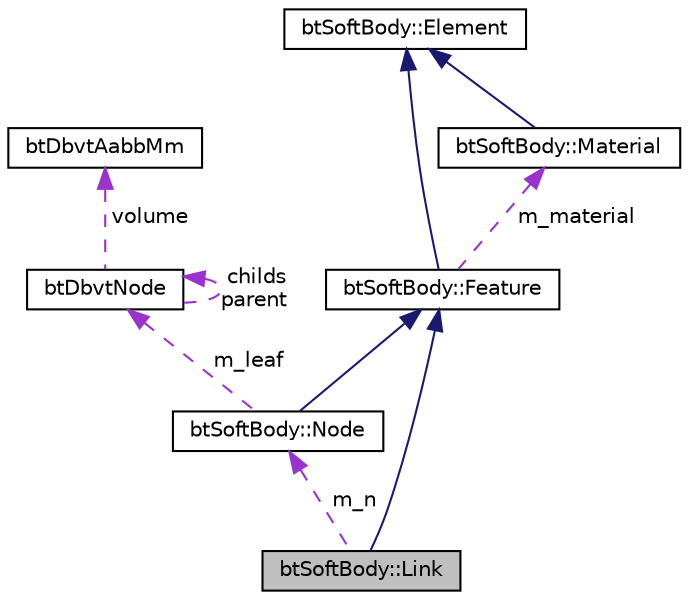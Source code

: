 digraph "btSoftBody::Link"
{
  edge [fontname="Helvetica",fontsize="10",labelfontname="Helvetica",labelfontsize="10"];
  node [fontname="Helvetica",fontsize="10",shape=record];
  Node1 [label="btSoftBody::Link",height=0.2,width=0.4,color="black", fillcolor="grey75", style="filled", fontcolor="black"];
  Node2 -> Node1 [dir="back",color="midnightblue",fontsize="10",style="solid"];
  Node2 [label="btSoftBody::Feature",height=0.2,width=0.4,color="black", fillcolor="white", style="filled",URL="$structbt_soft_body_1_1_feature.html"];
  Node3 -> Node2 [dir="back",color="midnightblue",fontsize="10",style="solid"];
  Node3 [label="btSoftBody::Element",height=0.2,width=0.4,color="black", fillcolor="white", style="filled",URL="$structbt_soft_body_1_1_element.html"];
  Node4 -> Node2 [dir="back",color="darkorchid3",fontsize="10",style="dashed",label=" m_material" ];
  Node4 [label="btSoftBody::Material",height=0.2,width=0.4,color="black", fillcolor="white", style="filled",URL="$structbt_soft_body_1_1_material.html"];
  Node3 -> Node4 [dir="back",color="midnightblue",fontsize="10",style="solid"];
  Node5 -> Node1 [dir="back",color="darkorchid3",fontsize="10",style="dashed",label=" m_n" ];
  Node5 [label="btSoftBody::Node",height=0.2,width=0.4,color="black", fillcolor="white", style="filled",URL="$structbt_soft_body_1_1_node.html"];
  Node2 -> Node5 [dir="back",color="midnightblue",fontsize="10",style="solid"];
  Node6 -> Node5 [dir="back",color="darkorchid3",fontsize="10",style="dashed",label=" m_leaf" ];
  Node6 [label="btDbvtNode",height=0.2,width=0.4,color="black", fillcolor="white", style="filled",URL="$structbt_dbvt_node.html"];
  Node7 -> Node6 [dir="back",color="darkorchid3",fontsize="10",style="dashed",label=" volume" ];
  Node7 [label="btDbvtAabbMm",height=0.2,width=0.4,color="black", fillcolor="white", style="filled",URL="$structbt_dbvt_aabb_mm.html"];
  Node6 -> Node6 [dir="back",color="darkorchid3",fontsize="10",style="dashed",label=" childs\nparent" ];
}
